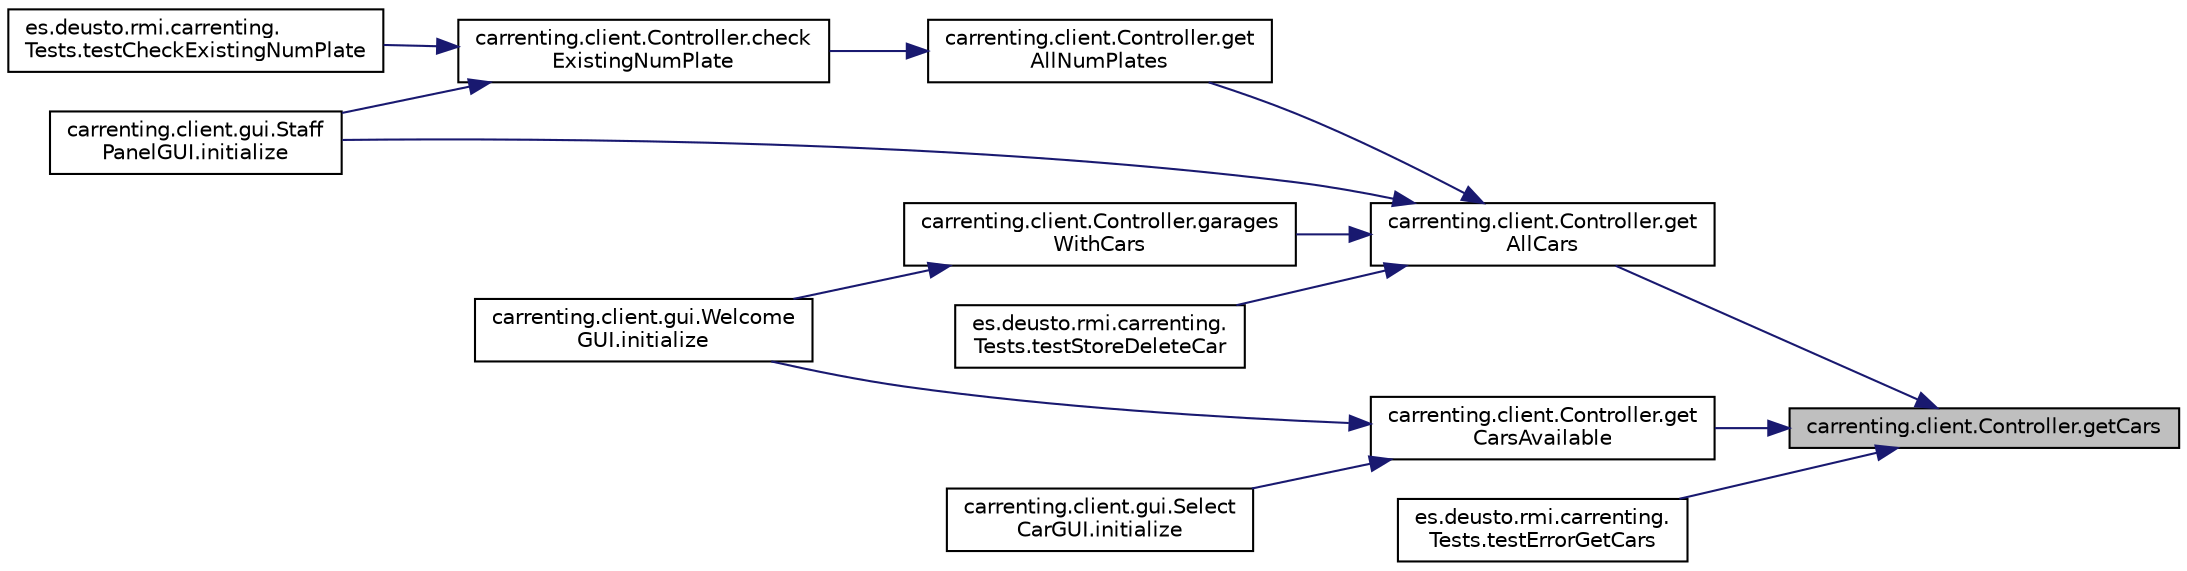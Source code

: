 digraph "carrenting.client.Controller.getCars"
{
 // LATEX_PDF_SIZE
  edge [fontname="Helvetica",fontsize="10",labelfontname="Helvetica",labelfontsize="10"];
  node [fontname="Helvetica",fontsize="10",shape=record];
  rankdir="RL";
  Node100 [label="carrenting.client.Controller.getCars",height=0.2,width=0.4,color="black", fillcolor="grey75", style="filled", fontcolor="black",tooltip=" "];
  Node100 -> Node101 [dir="back",color="midnightblue",fontsize="10",style="solid",fontname="Helvetica"];
  Node101 [label="carrenting.client.Controller.get\lAllCars",height=0.2,width=0.4,color="black", fillcolor="white", style="filled",URL="$classcarrenting_1_1client_1_1_controller.html#a3198f90f6563c389e1f22e52a925ee5d",tooltip=" "];
  Node101 -> Node102 [dir="back",color="midnightblue",fontsize="10",style="solid",fontname="Helvetica"];
  Node102 [label="carrenting.client.Controller.get\lAllNumPlates",height=0.2,width=0.4,color="black", fillcolor="white", style="filled",URL="$classcarrenting_1_1client_1_1_controller.html#a2a1f2139f9682b3c1215798216bee256",tooltip=" "];
  Node102 -> Node103 [dir="back",color="midnightblue",fontsize="10",style="solid",fontname="Helvetica"];
  Node103 [label="carrenting.client.Controller.check\lExistingNumPlate",height=0.2,width=0.4,color="black", fillcolor="white", style="filled",URL="$classcarrenting_1_1client_1_1_controller.html#a4bd3a1876779b6547d6a56d00de92067",tooltip=" "];
  Node103 -> Node104 [dir="back",color="midnightblue",fontsize="10",style="solid",fontname="Helvetica"];
  Node104 [label="carrenting.client.gui.Staff\lPanelGUI.initialize",height=0.2,width=0.4,color="black", fillcolor="white", style="filled",URL="$classcarrenting_1_1client_1_1gui_1_1_staff_panel_g_u_i.html#aa2e22ff26b5539e2f2b4fdaf3e948802",tooltip=" "];
  Node103 -> Node105 [dir="back",color="midnightblue",fontsize="10",style="solid",fontname="Helvetica"];
  Node105 [label="es.deusto.rmi.carrenting.\lTests.testCheckExistingNumPlate",height=0.2,width=0.4,color="black", fillcolor="white", style="filled",URL="$classes_1_1deusto_1_1rmi_1_1carrenting_1_1_tests.html#ab275c8fe4601f38f88adbe497c42fed2",tooltip=" "];
  Node101 -> Node106 [dir="back",color="midnightblue",fontsize="10",style="solid",fontname="Helvetica"];
  Node106 [label="carrenting.client.Controller.garages\lWithCars",height=0.2,width=0.4,color="black", fillcolor="white", style="filled",URL="$classcarrenting_1_1client_1_1_controller.html#a7131927c67ed8afaed347d3090c0e08b",tooltip=" "];
  Node106 -> Node107 [dir="back",color="midnightblue",fontsize="10",style="solid",fontname="Helvetica"];
  Node107 [label="carrenting.client.gui.Welcome\lGUI.initialize",height=0.2,width=0.4,color="black", fillcolor="white", style="filled",URL="$classcarrenting_1_1client_1_1gui_1_1_welcome_g_u_i.html#a2bfdeb076ee5dec04b540de7b4e36a9f",tooltip=" "];
  Node101 -> Node104 [dir="back",color="midnightblue",fontsize="10",style="solid",fontname="Helvetica"];
  Node101 -> Node108 [dir="back",color="midnightblue",fontsize="10",style="solid",fontname="Helvetica"];
  Node108 [label="es.deusto.rmi.carrenting.\lTests.testStoreDeleteCar",height=0.2,width=0.4,color="black", fillcolor="white", style="filled",URL="$classes_1_1deusto_1_1rmi_1_1carrenting_1_1_tests.html#af8829dcf722f17efca1d53345b5a049a",tooltip=" "];
  Node100 -> Node109 [dir="back",color="midnightblue",fontsize="10",style="solid",fontname="Helvetica"];
  Node109 [label="carrenting.client.Controller.get\lCarsAvailable",height=0.2,width=0.4,color="black", fillcolor="white", style="filled",URL="$classcarrenting_1_1client_1_1_controller.html#a80d021acb8be8a60823c3da433f5495f",tooltip=" "];
  Node109 -> Node110 [dir="back",color="midnightblue",fontsize="10",style="solid",fontname="Helvetica"];
  Node110 [label="carrenting.client.gui.Select\lCarGUI.initialize",height=0.2,width=0.4,color="black", fillcolor="white", style="filled",URL="$classcarrenting_1_1client_1_1gui_1_1_select_car_g_u_i.html#a6e81cefc1c5bb31c0b0c5c7e766bc468",tooltip=" "];
  Node109 -> Node107 [dir="back",color="midnightblue",fontsize="10",style="solid",fontname="Helvetica"];
  Node100 -> Node111 [dir="back",color="midnightblue",fontsize="10",style="solid",fontname="Helvetica"];
  Node111 [label="es.deusto.rmi.carrenting.\lTests.testErrorGetCars",height=0.2,width=0.4,color="black", fillcolor="white", style="filled",URL="$classes_1_1deusto_1_1rmi_1_1carrenting_1_1_tests.html#a01c23eebb1d6c31f540d2e63f01cca6e",tooltip=" "];
}
